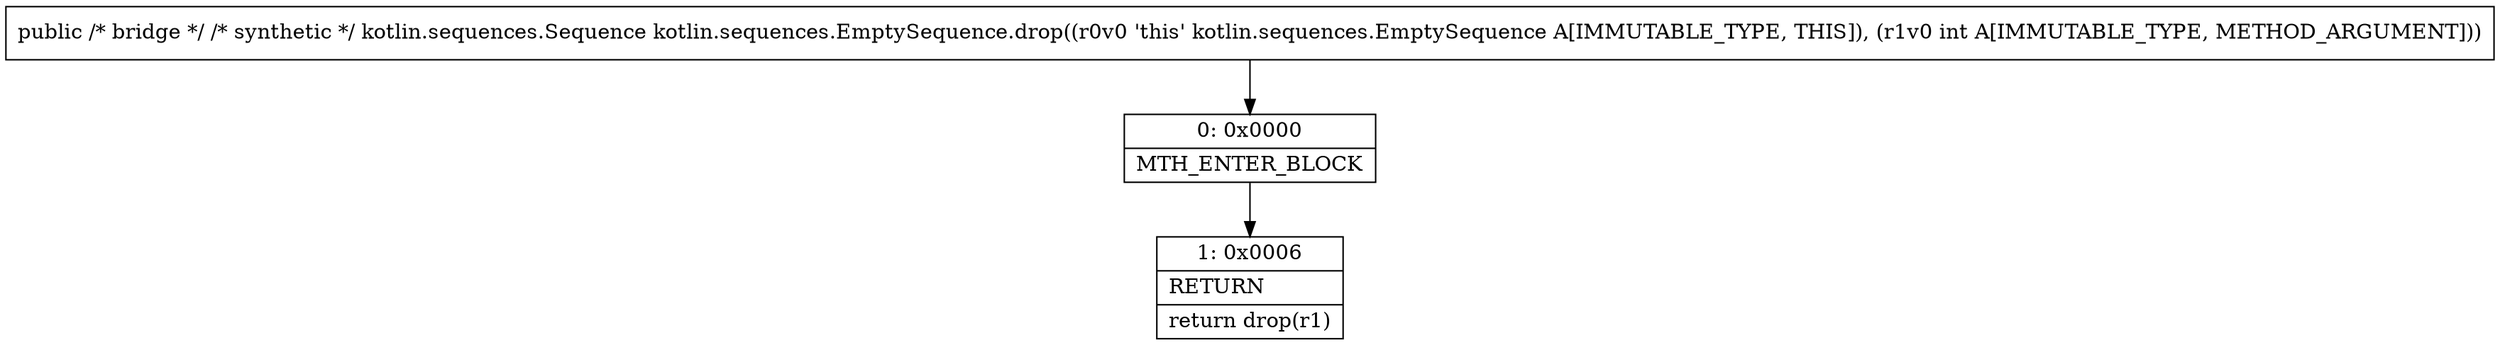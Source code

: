 digraph "CFG forkotlin.sequences.EmptySequence.drop(I)Lkotlin\/sequences\/Sequence;" {
Node_0 [shape=record,label="{0\:\ 0x0000|MTH_ENTER_BLOCK\l}"];
Node_1 [shape=record,label="{1\:\ 0x0006|RETURN\l|return drop(r1)\l}"];
MethodNode[shape=record,label="{public \/* bridge *\/ \/* synthetic *\/ kotlin.sequences.Sequence kotlin.sequences.EmptySequence.drop((r0v0 'this' kotlin.sequences.EmptySequence A[IMMUTABLE_TYPE, THIS]), (r1v0 int A[IMMUTABLE_TYPE, METHOD_ARGUMENT])) }"];
MethodNode -> Node_0;
Node_0 -> Node_1;
}

